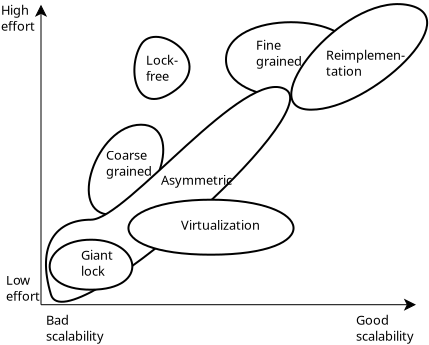 <?xml version="1.0" encoding="UTF-8"?>
<dia:diagram xmlns:dia="http://www.lysator.liu.se/~alla/dia/">
  <dia:layer name="Background" visible="true">
    <dia:object type="Standard - Beziergon" version="0" id="O0">
      <dia:attribute name="obj_pos">
        <dia:point val="20,7"/>
      </dia:attribute>
      <dia:attribute name="obj_bb">
        <dia:rectangle val="19.619,6.557;22.476,9.765"/>
      </dia:attribute>
      <dia:attribute name="bez_points">
        <dia:point val="20,7"/>
        <dia:point val="19.25,8.25"/>
        <dia:point val="19.75,10.75"/>
        <dia:point val="21.75,9.25"/>
        <dia:point val="23.75,7.75"/>
        <dia:point val="20.75,5.75"/>
      </dia:attribute>
      <dia:attribute name="corner_types">
        <dia:enum val="141518624"/>
        <dia:enum val="0"/>
        <dia:enum val="0"/>
      </dia:attribute>
      <dia:attribute name="show_background">
        <dia:boolean val="true"/>
      </dia:attribute>
    </dia:object>
    <dia:object type="Standard - Line" version="0" id="O1">
      <dia:attribute name="obj_pos">
        <dia:point val="15,20"/>
      </dia:attribute>
      <dia:attribute name="obj_bb">
        <dia:rectangle val="14.5,4.975;15.5,20.025"/>
      </dia:attribute>
      <dia:attribute name="conn_endpoints">
        <dia:point val="15,20"/>
        <dia:point val="15,5"/>
      </dia:attribute>
      <dia:attribute name="numcp">
        <dia:int val="1"/>
      </dia:attribute>
      <dia:attribute name="line_width">
        <dia:real val="0.05"/>
      </dia:attribute>
      <dia:attribute name="end_arrow">
        <dia:enum val="22"/>
      </dia:attribute>
      <dia:attribute name="end_arrow_length">
        <dia:real val="0.5"/>
      </dia:attribute>
      <dia:attribute name="end_arrow_width">
        <dia:real val="0.5"/>
      </dia:attribute>
    </dia:object>
    <dia:object type="Standard - Line" version="0" id="O2">
      <dia:attribute name="obj_pos">
        <dia:point val="15,20"/>
      </dia:attribute>
      <dia:attribute name="obj_bb">
        <dia:rectangle val="14.975,19.5;33.775,20.5"/>
      </dia:attribute>
      <dia:attribute name="conn_endpoints">
        <dia:point val="15,20"/>
        <dia:point val="33.75,20"/>
      </dia:attribute>
      <dia:attribute name="numcp">
        <dia:int val="1"/>
      </dia:attribute>
      <dia:attribute name="line_width">
        <dia:real val="0.05"/>
      </dia:attribute>
      <dia:attribute name="end_arrow">
        <dia:enum val="22"/>
      </dia:attribute>
      <dia:attribute name="end_arrow_length">
        <dia:real val="0.5"/>
      </dia:attribute>
      <dia:attribute name="end_arrow_width">
        <dia:real val="0.5"/>
      </dia:attribute>
    </dia:object>
    <dia:object type="Standard - Text" version="0" id="O3">
      <dia:attribute name="obj_pos">
        <dia:point val="13,5.5"/>
      </dia:attribute>
      <dia:attribute name="obj_bb">
        <dia:rectangle val="13,4.9;14.35,6.7"/>
      </dia:attribute>
      <dia:attribute name="text">
        <dia:composite type="text">
          <dia:attribute name="string">
            <dia:string>#High
effort#</dia:string>
          </dia:attribute>
          <dia:attribute name="font">
            <dia:font family="sans" style="0" name="Helvetica"/>
          </dia:attribute>
          <dia:attribute name="height">
            <dia:real val="0.8"/>
          </dia:attribute>
          <dia:attribute name="pos">
            <dia:point val="13,5.5"/>
          </dia:attribute>
          <dia:attribute name="color">
            <dia:color val="#000000"/>
          </dia:attribute>
          <dia:attribute name="alignment">
            <dia:enum val="0"/>
          </dia:attribute>
        </dia:composite>
      </dia:attribute>
    </dia:object>
    <dia:object type="Standard - Text" version="0" id="O4">
      <dia:attribute name="obj_pos">
        <dia:point val="13.25,19"/>
      </dia:attribute>
      <dia:attribute name="obj_bb">
        <dia:rectangle val="13.25,18.4;14.6,20.2"/>
      </dia:attribute>
      <dia:attribute name="text">
        <dia:composite type="text">
          <dia:attribute name="string">
            <dia:string>#Low
effort#</dia:string>
          </dia:attribute>
          <dia:attribute name="font">
            <dia:font family="sans" style="0" name="Helvetica"/>
          </dia:attribute>
          <dia:attribute name="height">
            <dia:real val="0.8"/>
          </dia:attribute>
          <dia:attribute name="pos">
            <dia:point val="13.25,19"/>
          </dia:attribute>
          <dia:attribute name="color">
            <dia:color val="#000000"/>
          </dia:attribute>
          <dia:attribute name="alignment">
            <dia:enum val="0"/>
          </dia:attribute>
        </dia:composite>
      </dia:attribute>
    </dia:object>
    <dia:object type="Standard - Text" version="0" id="O5">
      <dia:attribute name="obj_pos">
        <dia:point val="15.25,21"/>
      </dia:attribute>
      <dia:attribute name="obj_bb">
        <dia:rectangle val="15.25,20.4;17.95,22.2"/>
      </dia:attribute>
      <dia:attribute name="text">
        <dia:composite type="text">
          <dia:attribute name="string">
            <dia:string>#Bad
scalability#</dia:string>
          </dia:attribute>
          <dia:attribute name="font">
            <dia:font family="sans" style="0" name="Helvetica"/>
          </dia:attribute>
          <dia:attribute name="height">
            <dia:real val="0.8"/>
          </dia:attribute>
          <dia:attribute name="pos">
            <dia:point val="15.25,21"/>
          </dia:attribute>
          <dia:attribute name="color">
            <dia:color val="#000000"/>
          </dia:attribute>
          <dia:attribute name="alignment">
            <dia:enum val="0"/>
          </dia:attribute>
        </dia:composite>
      </dia:attribute>
    </dia:object>
    <dia:object type="Standard - Text" version="0" id="O6">
      <dia:attribute name="obj_pos">
        <dia:point val="30.75,21"/>
      </dia:attribute>
      <dia:attribute name="obj_bb">
        <dia:rectangle val="30.75,20.38;33.47,22.24"/>
      </dia:attribute>
      <dia:attribute name="text">
        <dia:composite type="text">
          <dia:attribute name="string">
            <dia:string>#Good
scalability#</dia:string>
          </dia:attribute>
          <dia:attribute name="font">
            <dia:font family="sans" style="0" name="Helvetica"/>
          </dia:attribute>
          <dia:attribute name="height">
            <dia:real val="0.8"/>
          </dia:attribute>
          <dia:attribute name="pos">
            <dia:point val="30.75,21"/>
          </dia:attribute>
          <dia:attribute name="color">
            <dia:color val="#000000"/>
          </dia:attribute>
          <dia:attribute name="alignment">
            <dia:enum val="0"/>
          </dia:attribute>
        </dia:composite>
      </dia:attribute>
    </dia:object>
    <dia:object type="Standard - Beziergon" version="0" id="O7">
      <dia:attribute name="obj_pos">
        <dia:point val="24.25,7.75"/>
      </dia:attribute>
      <dia:attribute name="obj_bb">
        <dia:rectangle val="24.2,7.75;30.8,7.75"/>
      </dia:attribute>
      <dia:attribute name="bez_points">
        <dia:point val="24.25,7.75"/>
        <dia:point val="24.25,10.25"/>
        <dia:point val="30.75,10.25"/>
        <dia:point val="30.75,7.75"/>
        <dia:point val="30.75,5.25"/>
        <dia:point val="24.25,5.25"/>
      </dia:attribute>
      <dia:attribute name="corner_types">
        <dia:enum val="141518624"/>
        <dia:enum val="0"/>
        <dia:enum val="0"/>
      </dia:attribute>
      <dia:attribute name="show_background">
        <dia:boolean val="true"/>
      </dia:attribute>
    </dia:object>
    <dia:object type="Standard - Beziergon" version="0" id="O8">
      <dia:attribute name="obj_pos">
        <dia:point val="20,11"/>
      </dia:attribute>
      <dia:attribute name="obj_bb">
        <dia:rectangle val="17.337,10.95;21.163,15.55"/>
      </dia:attribute>
      <dia:attribute name="bez_points">
        <dia:point val="20,11"/>
        <dia:point val="17.75,11"/>
        <dia:point val="16.25,15.5"/>
        <dia:point val="18.5,15.5"/>
        <dia:point val="20.75,15.5"/>
        <dia:point val="22.25,11"/>
      </dia:attribute>
      <dia:attribute name="corner_types">
        <dia:enum val="141518624"/>
        <dia:enum val="0"/>
        <dia:enum val="0"/>
      </dia:attribute>
      <dia:attribute name="show_background">
        <dia:boolean val="true"/>
      </dia:attribute>
    </dia:object>
    <dia:object type="Standard - Beziergon" version="0" id="O9">
      <dia:attribute name="obj_pos">
        <dia:point val="15.5,19.5"/>
      </dia:attribute>
      <dia:attribute name="obj_bb">
        <dia:rectangle val="15.198,8.402;27.78,19.904"/>
      </dia:attribute>
      <dia:attribute name="bez_points">
        <dia:point val="15.5,19.5"/>
        <dia:point val="16.25,22"/>
        <dia:point val="29.25,10.5"/>
        <dia:point val="27.25,9.25"/>
        <dia:point val="25.25,8"/>
        <dia:point val="19.25,15.75"/>
        <dia:point val="17.5,15.75"/>
        <dia:point val="15.75,15.75"/>
        <dia:point val="14.75,17"/>
      </dia:attribute>
      <dia:attribute name="corner_types">
        <dia:enum val="141518624"/>
        <dia:enum val="0"/>
        <dia:enum val="0"/>
        <dia:enum val="0"/>
      </dia:attribute>
      <dia:attribute name="show_background">
        <dia:boolean val="true"/>
      </dia:attribute>
    </dia:object>
    <dia:object type="Standard - Text" version="0" id="O10">
      <dia:attribute name="obj_pos">
        <dia:point val="18.25,12.75"/>
      </dia:attribute>
      <dia:attribute name="obj_bb">
        <dia:rectangle val="18.25,12.15;20.35,13.95"/>
      </dia:attribute>
      <dia:attribute name="text">
        <dia:composite type="text">
          <dia:attribute name="string">
            <dia:string>#Coarse
grained#</dia:string>
          </dia:attribute>
          <dia:attribute name="font">
            <dia:font family="sans" style="0" name="Helvetica"/>
          </dia:attribute>
          <dia:attribute name="height">
            <dia:real val="0.8"/>
          </dia:attribute>
          <dia:attribute name="pos">
            <dia:point val="18.25,12.75"/>
          </dia:attribute>
          <dia:attribute name="color">
            <dia:color val="#000000"/>
          </dia:attribute>
          <dia:attribute name="alignment">
            <dia:enum val="0"/>
          </dia:attribute>
        </dia:composite>
      </dia:attribute>
    </dia:object>
    <dia:object type="Standard - Text" version="0" id="O11">
      <dia:attribute name="obj_pos">
        <dia:point val="25.75,7.25"/>
      </dia:attribute>
      <dia:attribute name="obj_bb">
        <dia:rectangle val="25.75,6.65;27.85,8.45"/>
      </dia:attribute>
      <dia:attribute name="text">
        <dia:composite type="text">
          <dia:attribute name="string">
            <dia:string>#Fine
grained#</dia:string>
          </dia:attribute>
          <dia:attribute name="font">
            <dia:font family="sans" style="0" name="Helvetica"/>
          </dia:attribute>
          <dia:attribute name="height">
            <dia:real val="0.8"/>
          </dia:attribute>
          <dia:attribute name="pos">
            <dia:point val="25.75,7.25"/>
          </dia:attribute>
          <dia:attribute name="color">
            <dia:color val="#000000"/>
          </dia:attribute>
          <dia:attribute name="alignment">
            <dia:enum val="0"/>
          </dia:attribute>
        </dia:composite>
      </dia:attribute>
    </dia:object>
    <dia:object type="Standard - Text" version="0" id="O12">
      <dia:attribute name="obj_pos">
        <dia:point val="21,14"/>
      </dia:attribute>
      <dia:attribute name="obj_bb">
        <dia:rectangle val="21,13.38;24.17,14.44"/>
      </dia:attribute>
      <dia:attribute name="text">
        <dia:composite type="text">
          <dia:attribute name="string">
            <dia:string>#Asymmetric#</dia:string>
          </dia:attribute>
          <dia:attribute name="font">
            <dia:font family="sans" style="0" name="Helvetica"/>
          </dia:attribute>
          <dia:attribute name="height">
            <dia:real val="0.8"/>
          </dia:attribute>
          <dia:attribute name="pos">
            <dia:point val="21,14"/>
          </dia:attribute>
          <dia:attribute name="color">
            <dia:color val="#000000"/>
          </dia:attribute>
          <dia:attribute name="alignment">
            <dia:enum val="0"/>
          </dia:attribute>
        </dia:composite>
      </dia:attribute>
    </dia:object>
    <dia:object type="Standard - Beziergon" version="0" id="O13">
      <dia:attribute name="obj_pos">
        <dia:point val="23.5,14.75"/>
      </dia:attribute>
      <dia:attribute name="obj_bb">
        <dia:rectangle val="19.323,14.7;27.677,17.55"/>
      </dia:attribute>
      <dia:attribute name="bez_points">
        <dia:point val="23.5,14.75"/>
        <dia:point val="18.25,14.75"/>
        <dia:point val="17.75,17.5"/>
        <dia:point val="23.5,17.5"/>
        <dia:point val="29.25,17.5"/>
        <dia:point val="28.75,14.75"/>
      </dia:attribute>
      <dia:attribute name="corner_types">
        <dia:enum val="141518624"/>
        <dia:enum val="0"/>
        <dia:enum val="0"/>
      </dia:attribute>
      <dia:attribute name="show_background">
        <dia:boolean val="true"/>
      </dia:attribute>
    </dia:object>
    <dia:object type="Standard - Text" version="0" id="O14">
      <dia:attribute name="obj_pos">
        <dia:point val="22,16.25"/>
      </dia:attribute>
      <dia:attribute name="obj_bb">
        <dia:rectangle val="22,15.65;25.55,16.65"/>
      </dia:attribute>
      <dia:attribute name="text">
        <dia:composite type="text">
          <dia:attribute name="string">
            <dia:string>#Virtualization#</dia:string>
          </dia:attribute>
          <dia:attribute name="font">
            <dia:font family="sans" style="0" name="Helvetica"/>
          </dia:attribute>
          <dia:attribute name="height">
            <dia:real val="0.8"/>
          </dia:attribute>
          <dia:attribute name="pos">
            <dia:point val="22,16.25"/>
          </dia:attribute>
          <dia:attribute name="color">
            <dia:color val="#000000"/>
          </dia:attribute>
          <dia:attribute name="alignment">
            <dia:enum val="0"/>
          </dia:attribute>
        </dia:composite>
      </dia:attribute>
    </dia:object>
    <dia:object type="Standard - Beziergon" version="0" id="O15">
      <dia:attribute name="obj_pos">
        <dia:point val="33.25,5"/>
      </dia:attribute>
      <dia:attribute name="obj_bb">
        <dia:rectangle val="27.464,4.919;34.358,10.3"/>
      </dia:attribute>
      <dia:attribute name="bez_points">
        <dia:point val="33.25,5"/>
        <dia:point val="30,4.5"/>
        <dia:point val="25.5,10.25"/>
        <dia:point val="28.5,10.25"/>
        <dia:point val="31.5,10.25"/>
        <dia:point val="36.5,5.5"/>
      </dia:attribute>
      <dia:attribute name="corner_types">
        <dia:enum val="141518624"/>
        <dia:enum val="0"/>
        <dia:enum val="0"/>
      </dia:attribute>
      <dia:attribute name="show_background">
        <dia:boolean val="true"/>
      </dia:attribute>
    </dia:object>
    <dia:object type="Standard - Text" version="0" id="O16">
      <dia:attribute name="obj_pos">
        <dia:point val="29.25,7.75"/>
      </dia:attribute>
      <dia:attribute name="obj_bb">
        <dia:rectangle val="29.25,7.15;32.95,8.95"/>
      </dia:attribute>
      <dia:attribute name="text">
        <dia:composite type="text">
          <dia:attribute name="string">
            <dia:string>#Reimplemen-
tation#</dia:string>
          </dia:attribute>
          <dia:attribute name="font">
            <dia:font family="sans" style="0" name="Helvetica"/>
          </dia:attribute>
          <dia:attribute name="height">
            <dia:real val="0.8"/>
          </dia:attribute>
          <dia:attribute name="pos">
            <dia:point val="29.25,7.75"/>
          </dia:attribute>
          <dia:attribute name="color">
            <dia:color val="#000000"/>
          </dia:attribute>
          <dia:attribute name="alignment">
            <dia:enum val="0"/>
          </dia:attribute>
        </dia:composite>
      </dia:attribute>
    </dia:object>
    <dia:object type="Standard - Beziergon" version="0" id="O17">
      <dia:attribute name="obj_pos">
        <dia:point val="17.5,16.75"/>
      </dia:attribute>
      <dia:attribute name="obj_bb">
        <dia:rectangle val="15.383,16.7;19.617,19.3"/>
      </dia:attribute>
      <dia:attribute name="bez_points">
        <dia:point val="17.5,16.75"/>
        <dia:point val="15,16.75"/>
        <dia:point val="14.5,19.25"/>
        <dia:point val="17.5,19.25"/>
        <dia:point val="20.5,19.25"/>
        <dia:point val="20,16.75"/>
      </dia:attribute>
      <dia:attribute name="corner_types">
        <dia:enum val="141518624"/>
        <dia:enum val="0"/>
        <dia:enum val="0"/>
      </dia:attribute>
      <dia:attribute name="show_background">
        <dia:boolean val="true"/>
      </dia:attribute>
    </dia:object>
    <dia:object type="Standard - Text" version="0" id="O18">
      <dia:attribute name="obj_pos">
        <dia:point val="17,17.75"/>
      </dia:attribute>
      <dia:attribute name="obj_bb">
        <dia:rectangle val="17,17.15;18.45,18.95"/>
      </dia:attribute>
      <dia:attribute name="text">
        <dia:composite type="text">
          <dia:attribute name="string">
            <dia:string>#Giant
lock#</dia:string>
          </dia:attribute>
          <dia:attribute name="font">
            <dia:font family="sans" style="0" name="Helvetica"/>
          </dia:attribute>
          <dia:attribute name="height">
            <dia:real val="0.8"/>
          </dia:attribute>
          <dia:attribute name="pos">
            <dia:point val="17,17.75"/>
          </dia:attribute>
          <dia:attribute name="color">
            <dia:color val="#000000"/>
          </dia:attribute>
          <dia:attribute name="alignment">
            <dia:enum val="0"/>
          </dia:attribute>
        </dia:composite>
      </dia:attribute>
    </dia:object>
    <dia:object type="Standard - Text" version="0" id="O19">
      <dia:attribute name="obj_pos">
        <dia:point val="20.25,8"/>
      </dia:attribute>
      <dia:attribute name="obj_bb">
        <dia:rectangle val="20.25,7.4;21.75,9.2"/>
      </dia:attribute>
      <dia:attribute name="text">
        <dia:composite type="text">
          <dia:attribute name="string">
            <dia:string>#Lock-
free#</dia:string>
          </dia:attribute>
          <dia:attribute name="font">
            <dia:font family="sans" style="0" name="Helvetica"/>
          </dia:attribute>
          <dia:attribute name="height">
            <dia:real val="0.8"/>
          </dia:attribute>
          <dia:attribute name="pos">
            <dia:point val="20.25,8"/>
          </dia:attribute>
          <dia:attribute name="color">
            <dia:color val="#000000"/>
          </dia:attribute>
          <dia:attribute name="alignment">
            <dia:enum val="0"/>
          </dia:attribute>
        </dia:composite>
      </dia:attribute>
    </dia:object>
  </dia:layer>
</dia:diagram>
